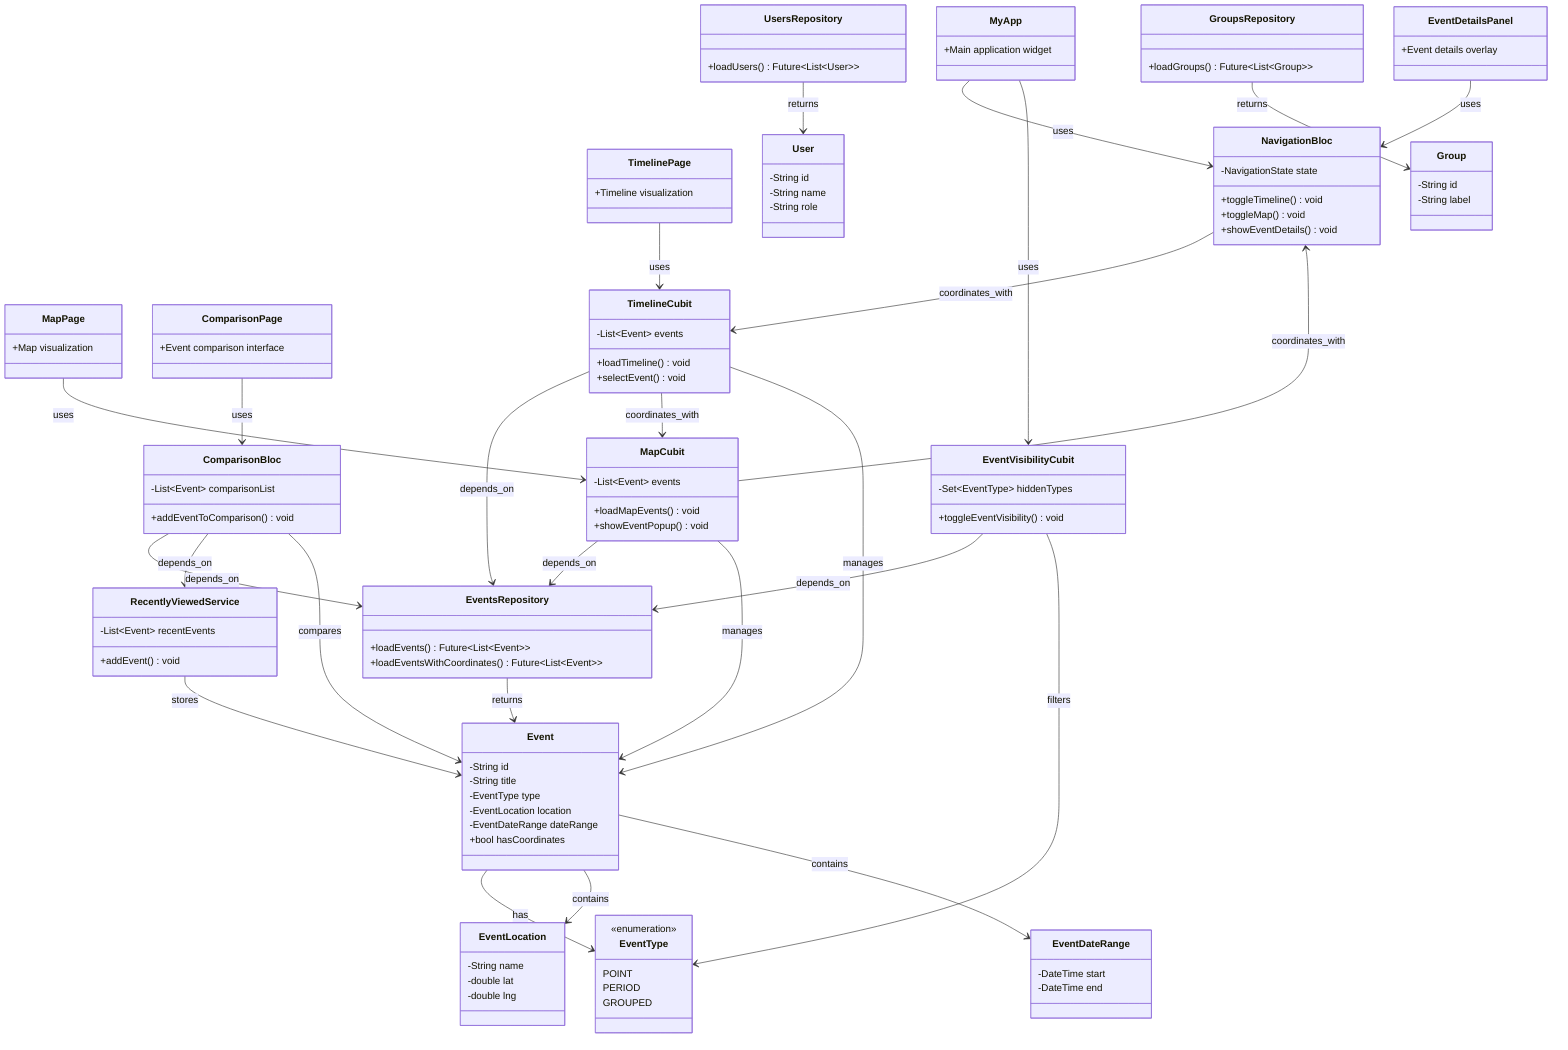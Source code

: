 classDiagram
    %% ====================================================================
    %% PRESENTATION LAYER
    %% ====================================================================
    
    class MyApp {
        +Main application widget
    }
    
    class TimelinePage {
        +Timeline visualization
    }
    
    class MapPage {
        +Map visualization  
    }
    
    class EventDetailsPanel {
        +Event details overlay
    }
    
    class ComparisonPage {
        +Event comparison interface
    }
    
    %% ====================================================================
    %% BUSINESS LOGIC LAYER (STATE MANAGEMENT)
    %% ====================================================================
    
    class NavigationBloc {
        -NavigationState state
        +toggleTimeline() void
        +toggleMap() void
        +showEventDetails() void
    }
    
    class TimelineCubit {
        -List~Event~ events
        +loadTimeline() void
        +selectEvent() void
    }
    
    class MapCubit {
        -List~Event~ events
        +loadMapEvents() void
        +showEventPopup() void
    }
    
    class ComparisonBloc {
        -List~Event~ comparisonList
        +addEventToComparison() void
    }
    
    class EventVisibilityCubit {
        -Set~EventType~ hiddenTypes
        +toggleEventVisibility() void
    }
    
    %% ====================================================================
    %% DATA ACCESS LAYER (REPOSITORIES)
    %% ====================================================================
    
    class EventsRepository {
        +loadEvents() Future~List~Event~~
        +loadEventsWithCoordinates() Future~List~Event~~
    }
    
    class UsersRepository {
        +loadUsers() Future~List~User~~
    }
    
    class GroupsRepository {
        +loadGroups() Future~List~Group~~
    }
    
    %% ====================================================================
    %% SERVICE LAYER
    %% ====================================================================
    
    class RecentlyViewedService {
        -List~Event~ recentEvents
        +addEvent() void
    }
    
    %% ====================================================================
    %% DOMAIN MODELS
    %% ====================================================================
    
    class Event {
        -String id
        -String title
        -EventType type
        -EventLocation location
        -EventDateRange dateRange
        +bool hasCoordinates
    }
    
    class EventType {
        <<enumeration>>
        POINT
        PERIOD
        GROUPED
    }
    
    class EventLocation {
        -String name
        -double lat
        -double lng
    }
    
    class EventDateRange {
        -DateTime start
        -DateTime end
    }
    
    class User {
        -String id
        -String name
        -String role
    }
    
    class Group {
        -String id
        -String label
    }
    
    %% ====================================================================
    %% LAYER DEPENDENCIES (TOP TO BOTTOM)
    %% ====================================================================
    
    %% Presentation Layer uses Business Logic Layer
    MyApp --> NavigationBloc : uses
    MyApp --> EventVisibilityCubit : uses
    TimelinePage --> TimelineCubit : uses
    MapPage --> MapCubit : uses
    ComparisonPage --> ComparisonBloc : uses
    EventDetailsPanel --> NavigationBloc : uses
    
    %% Business Logic Layer uses Data Access Layer
    TimelineCubit --> EventsRepository : depends_on
    MapCubit --> EventsRepository : depends_on
    ComparisonBloc --> EventsRepository : depends_on
    ComparisonBloc --> RecentlyViewedService : depends_on
    EventVisibilityCubit --> EventsRepository : depends_on
    
    %% Business Logic Layer coordinates with each other
    TimelineCubit --> MapCubit : coordinates_with
    MapCubit --> NavigationBloc : coordinates_with
    NavigationBloc --> TimelineCubit : coordinates_with
    
    %% Data Access Layer returns Domain Models
    EventsRepository --> Event : returns
    UsersRepository --> User : returns
    GroupsRepository --> Group : returns
    RecentlyViewedService --> Event : stores
    
    %% Domain Model Compositions
    Event --> EventType : has
    Event --> EventLocation : contains
    Event --> EventDateRange : contains
    
    %% Cross-layer usage (Domain Models used throughout)
    TimelineCubit --> Event : manages
    MapCubit --> Event : manages
    ComparisonBloc --> Event : compares
    EventVisibilityCubit --> EventType : filters